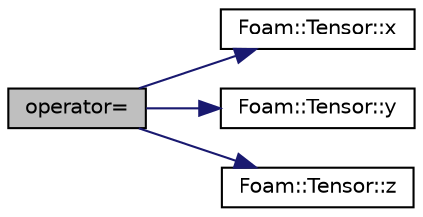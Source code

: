 digraph "operator="
{
  bgcolor="transparent";
  edge [fontname="Helvetica",fontsize="10",labelfontname="Helvetica",labelfontsize="10"];
  node [fontname="Helvetica",fontsize="10",shape=record];
  rankdir="LR";
  Node1 [label="operator=",height=0.2,width=0.4,color="black", fillcolor="grey75", style="filled", fontcolor="black"];
  Node1 -> Node2 [color="midnightblue",fontsize="10",style="solid",fontname="Helvetica"];
  Node2 [label="Foam::Tensor::x",height=0.2,width=0.4,color="black",URL="$a02571.html#ae2dad8d527e9dc9d8e0ca5fc7e02a444"];
  Node1 -> Node3 [color="midnightblue",fontsize="10",style="solid",fontname="Helvetica"];
  Node3 [label="Foam::Tensor::y",height=0.2,width=0.4,color="black",URL="$a02571.html#a393b8837adf449a503512871f784a508"];
  Node1 -> Node4 [color="midnightblue",fontsize="10",style="solid",fontname="Helvetica"];
  Node4 [label="Foam::Tensor::z",height=0.2,width=0.4,color="black",URL="$a02571.html#a643d034e4bce44601211e6443a73d3b8"];
}
